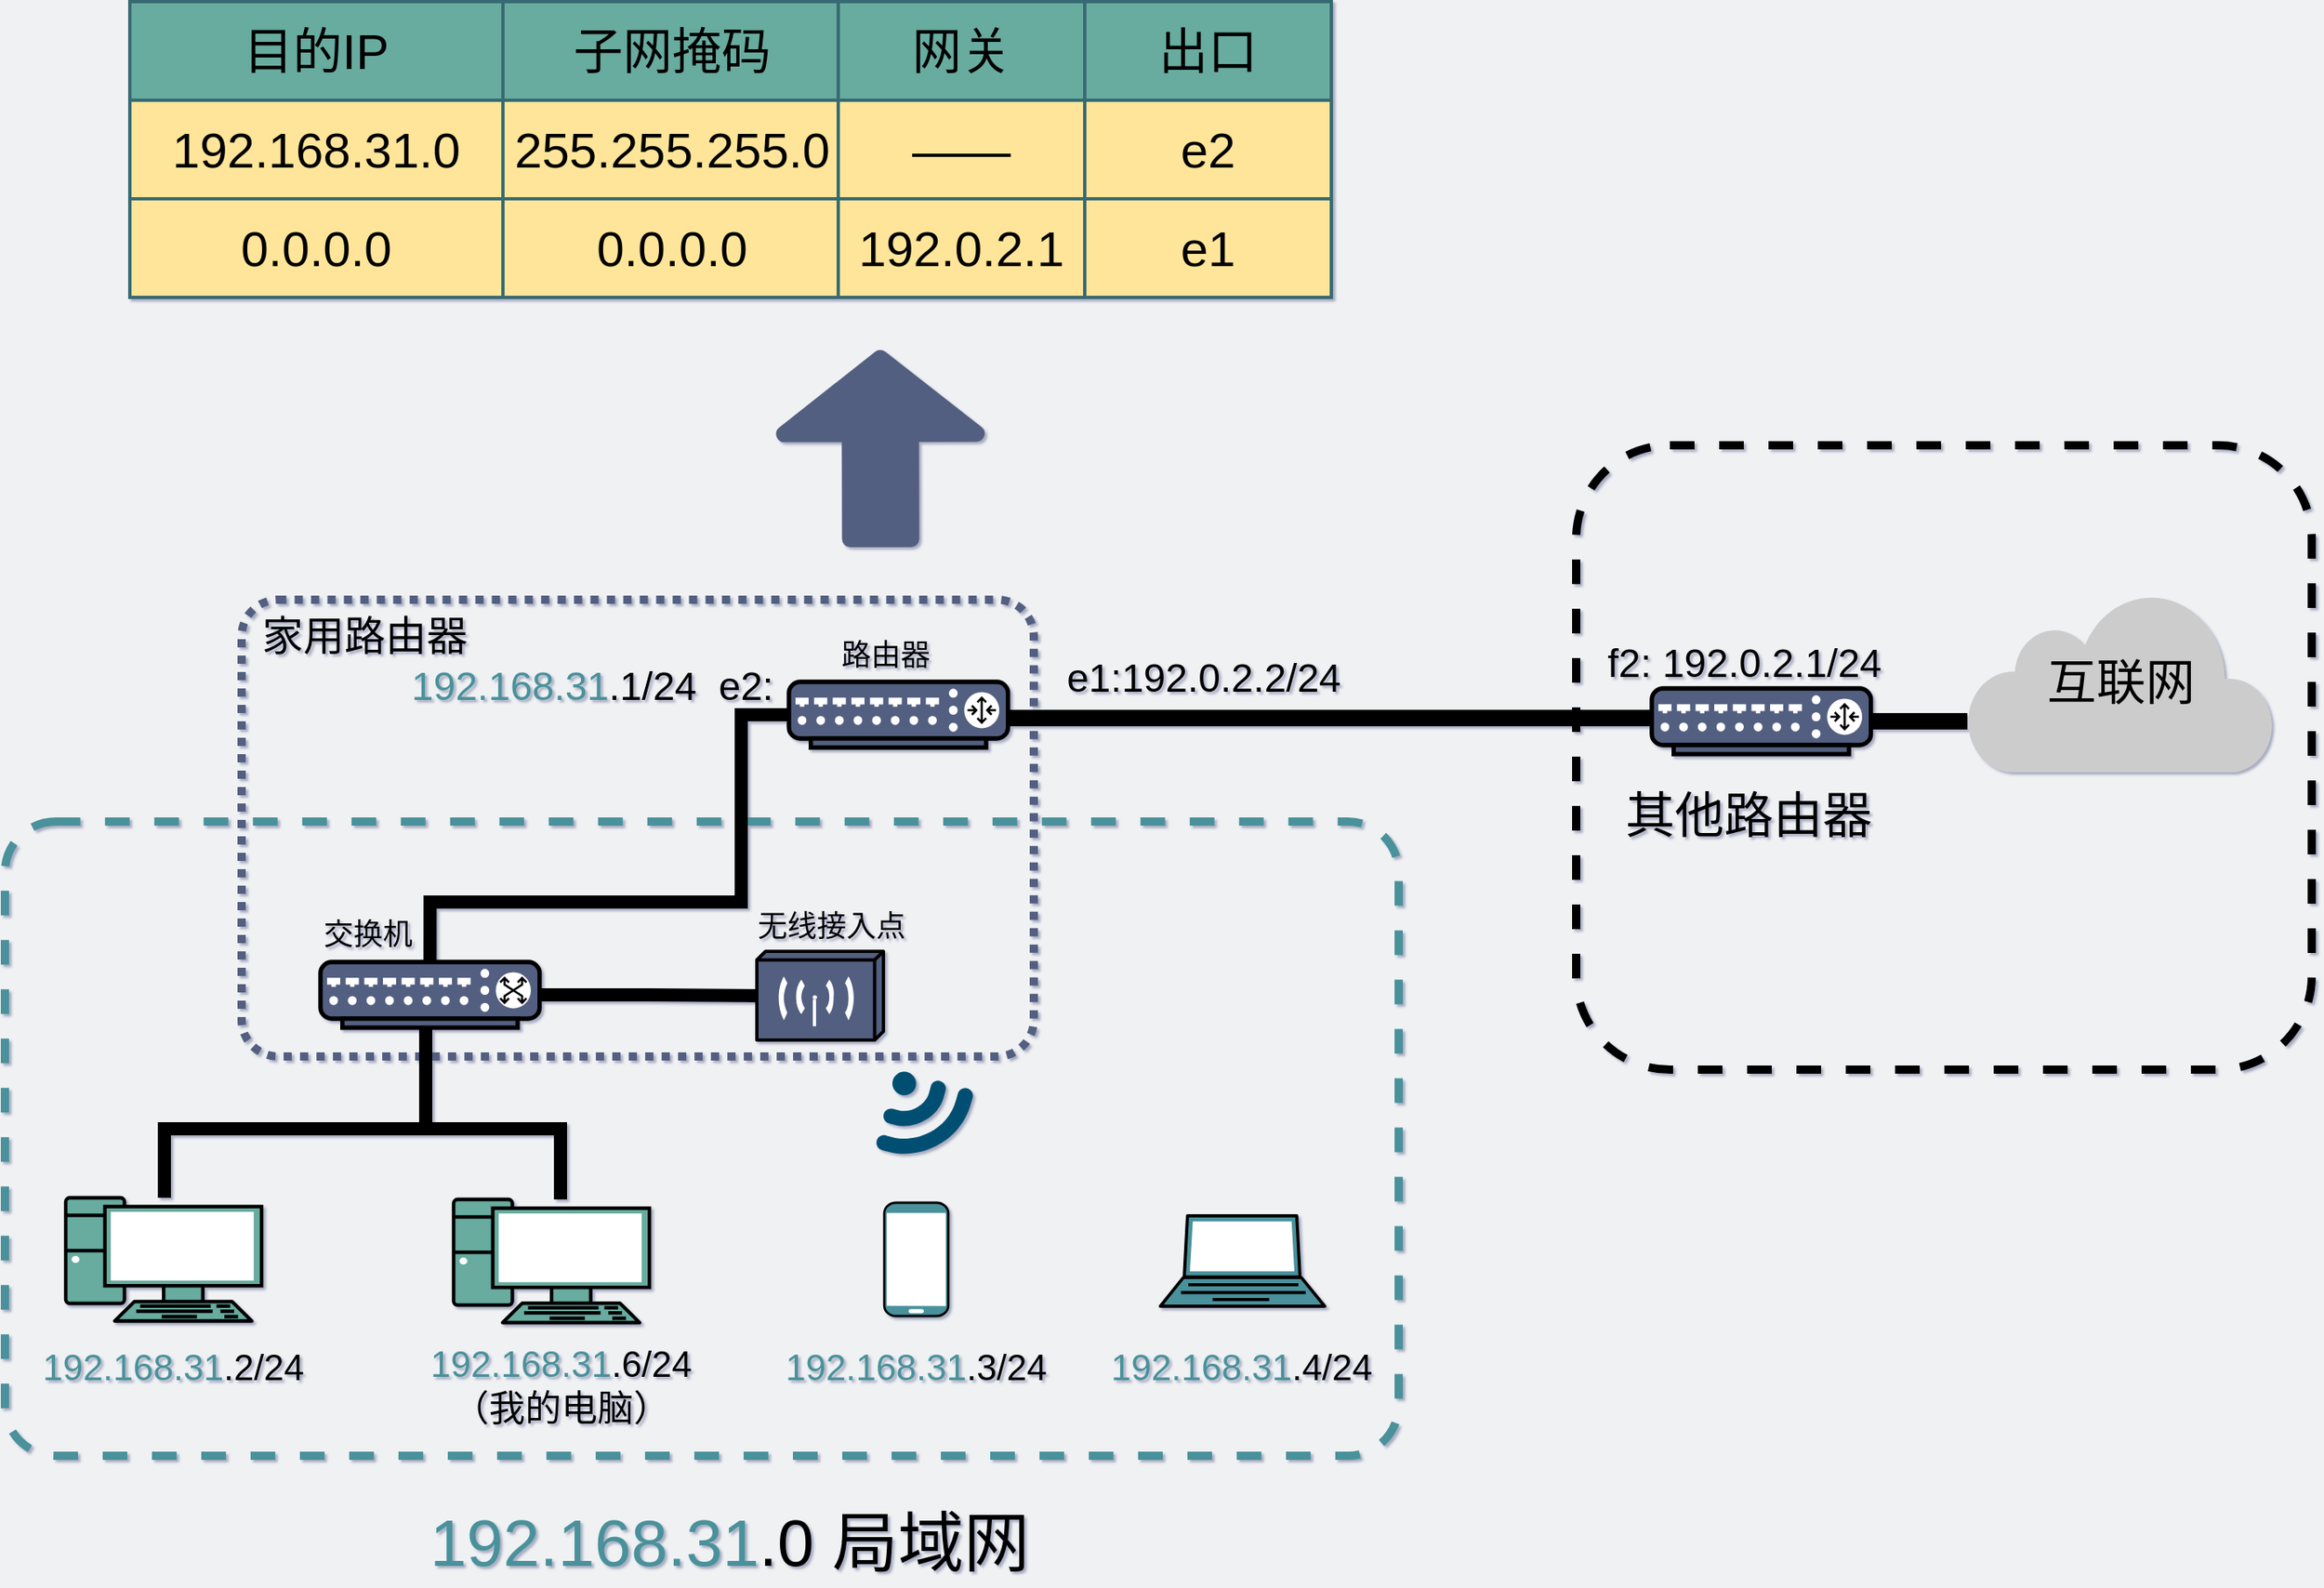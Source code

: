 <mxfile version="14.7.7" type="github">
  <diagram id="3228e29e-7158-1315-38df-8450db1d8a1d" name="Page-1">
    <mxGraphModel dx="1351" dy="1197" grid="0" gridSize="10" guides="1" tooltips="1" connect="1" arrows="1" fold="1" page="1" pageScale="1" pageWidth="830" pageHeight="210" background="#EFF1F3" math="0" shadow="1">
      <root>
        <mxCell id="0" />
        <mxCell id="1" parent="0" />
        <mxCell id="Wi8p2_mBLNVyFIhDoAQK-28" value="" style="rounded=1;whiteSpace=wrap;html=1;fillColor=none;dashed=1;strokeWidth=5;arcSize=8;strokeColor=#4A919B;" parent="1" vertex="1">
          <mxGeometry x="120" y="135" width="848" height="386" as="geometry" />
        </mxCell>
        <mxCell id="T-5VQnCJckOgUX1Wp16H-51" value="" style="rounded=1;whiteSpace=wrap;html=1;fillColor=none;dashed=1;strokeWidth=5;arcSize=8;strokeColor=#535E80;dashPattern=1 1;" parent="1" vertex="1">
          <mxGeometry x="264" width="482" height="278" as="geometry" />
        </mxCell>
        <mxCell id="T-5VQnCJckOgUX1Wp16H-52" value="" style="rounded=1;whiteSpace=wrap;html=1;fillColor=none;dashed=1;strokeWidth=5;" parent="1" vertex="1">
          <mxGeometry x="1076" y="-94" width="447.56" height="380" as="geometry" />
        </mxCell>
        <mxCell id="_KJd5dzx4qh3lxpyMWcO-2" value="" style="fontColor=#0066CC;verticalAlign=top;verticalLabelPosition=bottom;labelPosition=center;align=center;html=1;outlineConnect=0;gradientColor=none;gradientDirection=north;strokeWidth=2;shape=mxgraph.networks.pc;fillColor=#67AB9F;fontSize=30;" parent="1" vertex="1">
          <mxGeometry x="157" y="364" width="119.15" height="75" as="geometry" />
        </mxCell>
        <mxCell id="fYc7Ru6buci-YKz5Eo-_-4" value="&lt;font style=&quot;font-size: 18px&quot;&gt;交换机&lt;/font&gt;" style="text;html=1;strokeColor=none;fillColor=none;align=center;verticalAlign=middle;whiteSpace=wrap;rounded=0;fontSize=30;" parent="1" vertex="1">
          <mxGeometry x="291" y="183" width="100" height="31" as="geometry" />
        </mxCell>
        <mxCell id="o6Qymi9LCWFlwB0xCJtG-19" value="目的IP" style="rounded=0;whiteSpace=wrap;html=1;strokeColor=#376B73;strokeWidth=2;fontSize=30;fillColor=#67AB9F;" parent="1" vertex="1">
          <mxGeometry x="196" y="-364" width="227" height="60" as="geometry" />
        </mxCell>
        <mxCell id="o6Qymi9LCWFlwB0xCJtG-20" value="子网掩码" style="rounded=0;whiteSpace=wrap;html=1;strokeColor=#376B73;strokeWidth=2;fontSize=30;fillColor=#67AB9F;" parent="1" vertex="1">
          <mxGeometry x="423" y="-364" width="206.35" height="60" as="geometry" />
        </mxCell>
        <mxCell id="o6Qymi9LCWFlwB0xCJtG-21" value="网关" style="rounded=0;whiteSpace=wrap;html=1;strokeColor=#376B73;strokeWidth=2;fontSize=30;fillColor=#67AB9F;" parent="1" vertex="1">
          <mxGeometry x="627.02" y="-364" width="150" height="60" as="geometry" />
        </mxCell>
        <mxCell id="o6Qymi9LCWFlwB0xCJtG-25" value="192.168.31.0" style="rounded=0;whiteSpace=wrap;html=1;strokeColor=#376B73;strokeWidth=2;fontSize=30;fillColor=#FFE599;" parent="1" vertex="1">
          <mxGeometry x="196" y="-304" width="227" height="60" as="geometry" />
        </mxCell>
        <mxCell id="o6Qymi9LCWFlwB0xCJtG-26" value="255.255.255.0" style="rounded=0;whiteSpace=wrap;html=1;strokeColor=#376B73;strokeWidth=2;fontSize=30;fillColor=#FFE599;" parent="1" vertex="1">
          <mxGeometry x="423" y="-304" width="206.35" height="60" as="geometry" />
        </mxCell>
        <mxCell id="o6Qymi9LCWFlwB0xCJtG-27" value="——" style="rounded=0;whiteSpace=wrap;html=1;strokeColor=#376B73;strokeWidth=2;fontSize=30;fillColor=#FFE599;" parent="1" vertex="1">
          <mxGeometry x="627.02" y="-304" width="150" height="60" as="geometry" />
        </mxCell>
        <mxCell id="o6Qymi9LCWFlwB0xCJtG-31" value="0.0.0.0" style="rounded=0;whiteSpace=wrap;html=1;strokeColor=#376B73;strokeWidth=2;fontSize=30;fillColor=#FFE599;" parent="1" vertex="1">
          <mxGeometry x="196" y="-244" width="227" height="60" as="geometry" />
        </mxCell>
        <mxCell id="o6Qymi9LCWFlwB0xCJtG-32" value="0.0.0.0" style="rounded=0;whiteSpace=wrap;html=1;strokeColor=#376B73;strokeWidth=2;fontSize=30;fillColor=#FFE599;" parent="1" vertex="1">
          <mxGeometry x="423" y="-244" width="206.35" height="60" as="geometry" />
        </mxCell>
        <mxCell id="o6Qymi9LCWFlwB0xCJtG-33" value="192.0.2.1" style="rounded=0;whiteSpace=wrap;html=1;strokeColor=#376B73;strokeWidth=2;fontSize=30;fillColor=#FFE599;" parent="1" vertex="1">
          <mxGeometry x="627.02" y="-244" width="150" height="60" as="geometry" />
        </mxCell>
        <mxCell id="T-5VQnCJckOgUX1Wp16H-40" style="edgeStyle=orthogonalEdgeStyle;rounded=0;orthogonalLoop=1;jettySize=auto;html=1;exitX=1;exitY=0.5;exitDx=0;exitDy=0;exitPerimeter=0;endArrow=none;endFill=0;strokeWidth=10;fillColor=#5A6EAB;fontSize=30;entryX=0;entryY=0.5;entryDx=0;entryDy=0;entryPerimeter=0;" parent="1" source="T-5VQnCJckOgUX1Wp16H-3" target="T-5VQnCJckOgUX1Wp16H-37" edge="1">
          <mxGeometry relative="1" as="geometry">
            <Array as="points">
              <mxPoint x="1067" y="72" />
              <mxPoint x="1067" y="72" />
            </Array>
          </mxGeometry>
        </mxCell>
        <mxCell id="T-5VQnCJckOgUX1Wp16H-3" value="" style="fontColor=#0066CC;verticalAlign=top;verticalLabelPosition=bottom;labelPosition=center;align=center;html=1;outlineConnect=0;gradientColor=none;gradientDirection=north;strokeWidth=1;shape=mxgraph.networks.router;fontSize=30;fillColor=#535E80;" parent="1" vertex="1">
          <mxGeometry x="597" y="50" width="133.33" height="40" as="geometry" />
        </mxCell>
        <mxCell id="Wi8p2_mBLNVyFIhDoAQK-7" style="edgeStyle=orthogonalEdgeStyle;rounded=0;orthogonalLoop=1;jettySize=auto;html=1;exitX=0.5;exitY=1;exitDx=0;exitDy=0;exitPerimeter=0;strokeWidth=8;endArrow=none;endFill=0;" parent="1" source="T-5VQnCJckOgUX1Wp16H-4" target="_KJd5dzx4qh3lxpyMWcO-2" edge="1">
          <mxGeometry relative="1" as="geometry">
            <Array as="points">
              <mxPoint x="376" y="322" />
              <mxPoint x="217" y="322" />
            </Array>
          </mxGeometry>
        </mxCell>
        <mxCell id="Wi8p2_mBLNVyFIhDoAQK-8" style="edgeStyle=orthogonalEdgeStyle;rounded=0;orthogonalLoop=1;jettySize=auto;html=1;exitX=0.5;exitY=1;exitDx=0;exitDy=0;exitPerimeter=0;strokeWidth=8;endArrow=none;endFill=0;" parent="1" source="T-5VQnCJckOgUX1Wp16H-4" target="Wi8p2_mBLNVyFIhDoAQK-10" edge="1">
          <mxGeometry relative="1" as="geometry">
            <mxPoint x="492.667" y="381" as="targetPoint" />
            <Array as="points">
              <mxPoint x="376" y="261" />
              <mxPoint x="376" y="322" />
              <mxPoint x="458" y="322" />
            </Array>
          </mxGeometry>
        </mxCell>
        <mxCell id="Wi8p2_mBLNVyFIhDoAQK-12" style="edgeStyle=orthogonalEdgeStyle;rounded=0;orthogonalLoop=1;jettySize=auto;html=1;exitX=0.5;exitY=0;exitDx=0;exitDy=0;exitPerimeter=0;fontSize=24;endArrow=none;endFill=0;strokeWidth=8;" parent="1" source="T-5VQnCJckOgUX1Wp16H-4" target="T-5VQnCJckOgUX1Wp16H-3" edge="1">
          <mxGeometry relative="1" as="geometry">
            <Array as="points">
              <mxPoint x="379" y="184" />
              <mxPoint x="568" y="184" />
              <mxPoint x="568" y="70" />
            </Array>
          </mxGeometry>
        </mxCell>
        <mxCell id="Wi8p2_mBLNVyFIhDoAQK-16" style="edgeStyle=orthogonalEdgeStyle;rounded=0;orthogonalLoop=1;jettySize=auto;html=1;exitX=1;exitY=0.5;exitDx=0;exitDy=0;exitPerimeter=0;entryX=0;entryY=0.5;entryDx=0;entryDy=0;entryPerimeter=0;fontSize=24;endArrow=none;endFill=0;strokeWidth=8;" parent="1" source="T-5VQnCJckOgUX1Wp16H-4" target="Wi8p2_mBLNVyFIhDoAQK-15" edge="1">
          <mxGeometry relative="1" as="geometry" />
        </mxCell>
        <mxCell id="T-5VQnCJckOgUX1Wp16H-4" value="" style="fontColor=#0066CC;verticalAlign=top;verticalLabelPosition=bottom;labelPosition=center;align=center;html=1;outlineConnect=0;gradientColor=none;gradientDirection=north;strokeWidth=1;shape=mxgraph.networks.switch;fillColor=#535E80;" parent="1" vertex="1">
          <mxGeometry x="312" y="220.5" width="133.33" height="40" as="geometry" />
        </mxCell>
        <mxCell id="T-5VQnCJckOgUX1Wp16H-5" value="&lt;font style=&quot;font-size: 18px&quot;&gt;路由器&lt;/font&gt;" style="text;html=1;strokeColor=none;fillColor=none;align=center;verticalAlign=middle;whiteSpace=wrap;rounded=0;fontSize=30;" parent="1" vertex="1">
          <mxGeometry x="606" y="13" width="100" height="31" as="geometry" />
        </mxCell>
        <mxCell id="T-5VQnCJckOgUX1Wp16H-27" value="&lt;font style=&quot;font-size: 22px&quot;&gt;&lt;font color=&quot;#4a919b&quot;&gt;192.168.31&lt;/font&gt;.6/24&lt;br style=&quot;font-size: 22px&quot;&gt;（我的电脑）&lt;/font&gt;" style="text;html=1;strokeColor=none;fillColor=none;align=center;verticalAlign=middle;rounded=0;fontSize=22;whiteSpace=wrap;" parent="1" vertex="1">
          <mxGeometry x="336" y="439" width="245.15" height="79" as="geometry" />
        </mxCell>
        <mxCell id="T-5VQnCJckOgUX1Wp16H-28" value="&lt;font style=&quot;font-size: 22px&quot;&gt;&lt;font style=&quot;font-size: 22px&quot;&gt;&lt;font color=&quot;#4a919b&quot;&gt;192.168.31&lt;/font&gt;.2&lt;/font&gt;/24&lt;/font&gt;" style="text;html=1;strokeColor=none;fillColor=none;align=center;verticalAlign=middle;whiteSpace=wrap;rounded=0;fontSize=22;" parent="1" vertex="1">
          <mxGeometry x="133" y="458" width="179" height="20" as="geometry" />
        </mxCell>
        <mxCell id="T-5VQnCJckOgUX1Wp16H-35" value="&lt;font style=&quot;font-size: 24px;&quot;&gt;e1:&lt;/font&gt;&lt;span style=&quot;font-size: 24px;&quot;&gt;192.0.2.2/24&lt;/span&gt;" style="text;html=1;strokeColor=none;fillColor=none;align=center;verticalAlign=middle;whiteSpace=wrap;rounded=0;fontSize=24;" parent="1" vertex="1">
          <mxGeometry x="756" y="38" width="186.67" height="20" as="geometry" />
        </mxCell>
        <mxCell id="T-5VQnCJckOgUX1Wp16H-36" value="&lt;font style=&quot;font-size: 24px&quot;&gt;&lt;font color=&quot;#4a919b&quot;&gt;192.168.31&lt;/font&gt;.1/24&amp;nbsp;&amp;nbsp;&lt;/font&gt;&lt;span style=&quot;font-size: 24px&quot;&gt;e2:&lt;/span&gt;" style="text;html=1;strokeColor=none;fillColor=none;align=center;verticalAlign=middle;whiteSpace=wrap;rounded=0;fontSize=30;" parent="1" vertex="1">
          <mxGeometry x="326" y="32.5" width="303.15" height="35" as="geometry" />
        </mxCell>
        <mxCell id="T-5VQnCJckOgUX1Wp16H-43" style="edgeStyle=orthogonalEdgeStyle;rounded=0;orthogonalLoop=1;jettySize=auto;html=1;exitX=1;exitY=0.5;exitDx=0;exitDy=0;exitPerimeter=0;endArrow=none;endFill=0;strokeColor=#000000;strokeWidth=10;fillColor=#5A6EAB;" parent="1" source="T-5VQnCJckOgUX1Wp16H-37" target="T-5VQnCJckOgUX1Wp16H-42" edge="1">
          <mxGeometry relative="1" as="geometry">
            <Array as="points">
              <mxPoint x="1326" y="74" />
              <mxPoint x="1326" y="74" />
            </Array>
          </mxGeometry>
        </mxCell>
        <mxCell id="T-5VQnCJckOgUX1Wp16H-37" value="" style="fontColor=#0066CC;verticalAlign=top;verticalLabelPosition=bottom;labelPosition=center;align=center;html=1;outlineConnect=0;gradientColor=none;gradientDirection=north;strokeWidth=2;shape=mxgraph.networks.router;fillColor=#535E80;" parent="1" vertex="1">
          <mxGeometry x="1122" y="54" width="133.33" height="40" as="geometry" />
        </mxCell>
        <mxCell id="T-5VQnCJckOgUX1Wp16H-38" value="&lt;span style=&quot;font-size: 30px&quot;&gt;其他路由器&lt;/span&gt;" style="text;html=1;strokeColor=none;fillColor=none;align=center;verticalAlign=middle;whiteSpace=wrap;rounded=0;fontSize=30;" parent="1" vertex="1">
          <mxGeometry x="1101" y="118" width="160" height="26" as="geometry" />
        </mxCell>
        <mxCell id="T-5VQnCJckOgUX1Wp16H-41" value="&lt;font style=&quot;font-size: 24px;&quot;&gt;f2:&amp;nbsp;&lt;/font&gt;&lt;span style=&quot;font-size: 24px;&quot;&gt;192.0.2.1/24&lt;/span&gt;" style="text;html=1;strokeColor=none;fillColor=none;align=center;verticalAlign=middle;whiteSpace=wrap;rounded=0;fontSize=24;" parent="1" vertex="1">
          <mxGeometry x="1085" y="29" width="186.67" height="20" as="geometry" />
        </mxCell>
        <mxCell id="T-5VQnCJckOgUX1Wp16H-42" value="&lt;font style=&quot;font-size: 30px&quot; color=&quot;#000000&quot;&gt;互联网&lt;/font&gt;" style="html=1;outlineConnect=0;gradientColor=none;gradientDirection=north;strokeWidth=2;shape=mxgraph.networks.cloud;fontColor=#ffffff;strokeColor=none;fillColor=#CCCCCC;" parent="1" vertex="1">
          <mxGeometry x="1314" y="-5" width="186.66" height="110" as="geometry" />
        </mxCell>
        <mxCell id="T-5VQnCJckOgUX1Wp16H-44" value="出口" style="rounded=0;whiteSpace=wrap;html=1;strokeColor=#376B73;strokeWidth=2;fontSize=30;fillColor=#67AB9F;" parent="1" vertex="1">
          <mxGeometry x="777.02" y="-364" width="150" height="60" as="geometry" />
        </mxCell>
        <mxCell id="T-5VQnCJckOgUX1Wp16H-46" value="e2" style="rounded=0;whiteSpace=wrap;html=1;strokeColor=#376B73;strokeWidth=2;fontSize=30;fillColor=#FFE599;" parent="1" vertex="1">
          <mxGeometry x="777.02" y="-304" width="150" height="60" as="geometry" />
        </mxCell>
        <mxCell id="T-5VQnCJckOgUX1Wp16H-48" value="e1" style="rounded=0;whiteSpace=wrap;html=1;strokeColor=#376B73;strokeWidth=2;fontSize=30;fillColor=#FFE599;" parent="1" vertex="1">
          <mxGeometry x="777.02" y="-244" width="150" height="60" as="geometry" />
        </mxCell>
        <mxCell id="T-5VQnCJckOgUX1Wp16H-49" value="" style="shape=flexArrow;endArrow=classic;html=1;strokeWidth=10;endWidth=70;endSize=12;width=28;fillColor=#535E80;strokeColor=#535E80;" parent="1" edge="1">
          <mxGeometry width="50" height="50" relative="1" as="geometry">
            <mxPoint x="652.83" y="-32" as="sourcePoint" />
            <mxPoint x="652.5" y="-152" as="targetPoint" />
          </mxGeometry>
        </mxCell>
        <mxCell id="T-5VQnCJckOgUX1Wp16H-55" value="&lt;font style=&quot;font-size: 40px&quot;&gt;&lt;font color=&quot;#4a919b&quot;&gt;192.168.31&lt;/font&gt;.0 局域网&lt;/font&gt;" style="text;html=1;strokeColor=none;fillColor=none;align=center;verticalAlign=middle;whiteSpace=wrap;rounded=0;fontSize=30;" parent="1" vertex="1">
          <mxGeometry x="376" y="563" width="370" height="20" as="geometry" />
        </mxCell>
        <mxCell id="Wi8p2_mBLNVyFIhDoAQK-10" value="" style="fontColor=#0066CC;verticalAlign=top;verticalLabelPosition=bottom;labelPosition=center;align=center;html=1;outlineConnect=0;gradientColor=none;gradientDirection=north;strokeWidth=2;shape=mxgraph.networks.pc;fillColor=#67AB9F;fontSize=30;" parent="1" vertex="1">
          <mxGeometry x="393" y="365" width="119.15" height="75" as="geometry" />
        </mxCell>
        <mxCell id="Wi8p2_mBLNVyFIhDoAQK-15" value="" style="shape=mxgraph.cisco.wireless.wireless_transport;html=1;pointerEvents=1;dashed=0;strokeWidth=2;verticalLabelPosition=bottom;verticalAlign=top;align=center;outlineConnect=0;fontSize=24;fontColor=#535E80;fillColor=#535E80;" parent="1" vertex="1">
          <mxGeometry x="577.49" y="214" width="77" height="54" as="geometry" />
        </mxCell>
        <mxCell id="Wi8p2_mBLNVyFIhDoAQK-18" value="" style="points=[[0.005,0.09,0],[0.08,0,0],[0.76,0.25,0],[1,0.92,0],[0.91,0.995,0],[0.57,0.995,0],[0.045,0.955,0],[0.005,0.43,0]];verticalLabelPosition=bottom;html=1;verticalAlign=top;aspect=fixed;align=center;pointerEvents=1;shape=mxgraph.cisco19.3g_4g_indicator;fillColor=#005073;strokeColor=none;fontSize=24;rotation=105;" parent="1" vertex="1">
          <mxGeometry x="654.49" y="291" width="50" height="50" as="geometry" />
        </mxCell>
        <mxCell id="Wi8p2_mBLNVyFIhDoAQK-19" value="" style="fontColor=#0066CC;verticalAlign=top;verticalLabelPosition=bottom;labelPosition=center;align=center;html=1;outlineConnect=0;gradientColor=none;gradientDirection=north;strokeWidth=2;shape=mxgraph.networks.mobile;fontSize=24;fillColor=#4A919B;" parent="1" vertex="1">
          <mxGeometry x="655" y="367" width="39" height="69" as="geometry" />
        </mxCell>
        <mxCell id="Wi8p2_mBLNVyFIhDoAQK-20" value="" style="fontColor=#0066CC;verticalAlign=top;verticalLabelPosition=bottom;labelPosition=center;align=center;html=1;outlineConnect=0;gradientColor=none;gradientDirection=north;strokeWidth=2;shape=mxgraph.networks.laptop;fontSize=24;fillColor=#4A919B;" parent="1" vertex="1">
          <mxGeometry x="823" y="375" width="100" height="55" as="geometry" />
        </mxCell>
        <mxCell id="Wi8p2_mBLNVyFIhDoAQK-21" value="&lt;font style=&quot;font-size: 22px&quot;&gt;&lt;font color=&quot;#4a919b&quot;&gt;192.168.31&lt;/font&gt;.3/24&lt;br&gt;&lt;/font&gt;" style="text;html=1;strokeColor=none;fillColor=none;align=center;verticalAlign=middle;whiteSpace=wrap;rounded=0;fontSize=22;" parent="1" vertex="1">
          <mxGeometry x="580.96" y="444" width="187.08" height="48" as="geometry" />
        </mxCell>
        <mxCell id="Wi8p2_mBLNVyFIhDoAQK-22" value="&lt;font style=&quot;font-size: 22px&quot;&gt;&lt;font color=&quot;#4a919b&quot;&gt;192.168.31&lt;/font&gt;.4/24&lt;br&gt;&lt;/font&gt;" style="text;html=1;strokeColor=none;fillColor=none;align=center;verticalAlign=middle;whiteSpace=wrap;rounded=0;fontSize=22;" parent="1" vertex="1">
          <mxGeometry x="779.46" y="444" width="187.08" height="48" as="geometry" />
        </mxCell>
        <mxCell id="Wi8p2_mBLNVyFIhDoAQK-23" value="&lt;font style=&quot;font-size: 18px&quot;&gt;无线接入点&lt;/font&gt;" style="text;html=1;strokeColor=none;fillColor=none;align=center;verticalAlign=middle;whiteSpace=wrap;rounded=0;fontSize=24;" parent="1" vertex="1">
          <mxGeometry x="552" y="177" width="142" height="39" as="geometry" />
        </mxCell>
        <mxCell id="Wi8p2_mBLNVyFIhDoAQK-24" value="&lt;font style=&quot;font-size: 25px&quot;&gt;家用路由器&lt;/font&gt;" style="text;html=1;strokeColor=none;fillColor=none;align=center;verticalAlign=middle;whiteSpace=wrap;rounded=0;fontSize=30;" parent="1" vertex="1">
          <mxGeometry x="272" y="13" width="134" height="14" as="geometry" />
        </mxCell>
      </root>
    </mxGraphModel>
  </diagram>
</mxfile>
